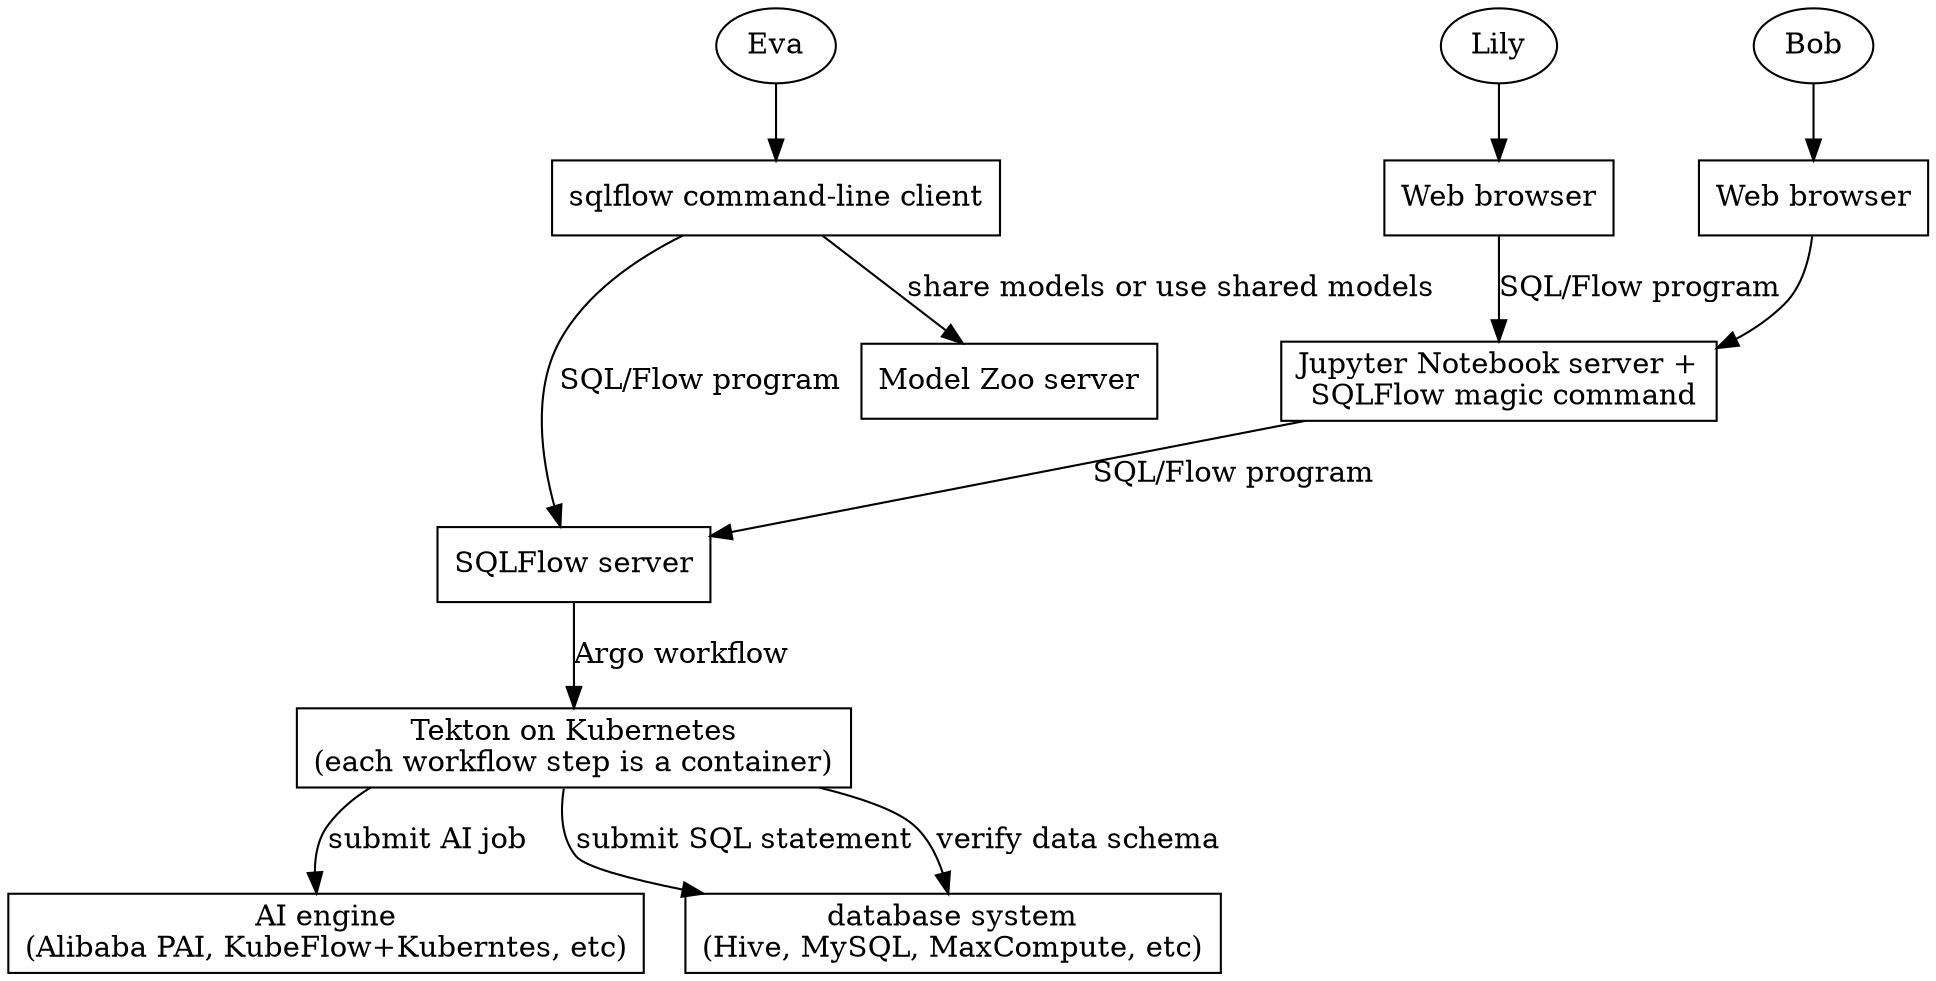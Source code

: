 digraph G {
        node [shape=box];

        User1 [shape=oval, label="Lily"];
        User2 [shape=oval, label="Bob"];
        User3 [shape=oval, label="Eva"];

        {rank = same; User1; User2; User3}

        Browser1 [label="Web browser"];
        Browser2 [label="Web browser"];

        {rank = same; Browser1, Browser2, Client}

        Jupyter [label="Jupyter Notebook server +\n SQLFlow magic command"];
        SQLFlow [label="SQLFlow server"];
        ModelZoo [label="Model Zoo server\n"];
        Argo [label="Tekton on Kubernetes\n(each workflow step is a container)"];
        AI [label="AI engine\n(Alibaba PAI, KubeFlow+Kuberntes, etc)"];
        DBMS [label="database system\n(Hive, MySQL, MaxCompute, etc)"];

        User1 -> Browser1;
        User2 -> Browser2;
        Browser1 -> Jupyter [label="SQL/Flow program"];
        Browser2 -> Jupyter;

        Jupyter -> SQLFlow [label="SQL/Flow program"];
        SQLFlow -> Argo [label="Argo workflow"];
        Argo -> DBMS [label="submit SQL statement"];
        Argo -> AI [label="submit AI job"];
        Argo -> DBMS [label="verify data schema"];

        Client [label="sqlflow command-line client"];

        User3 -> Client;
        Client -> SQLFlow [label="SQL/Flow program"];
        Client -> ModelZoo [label="share models or use shared models"];
}
